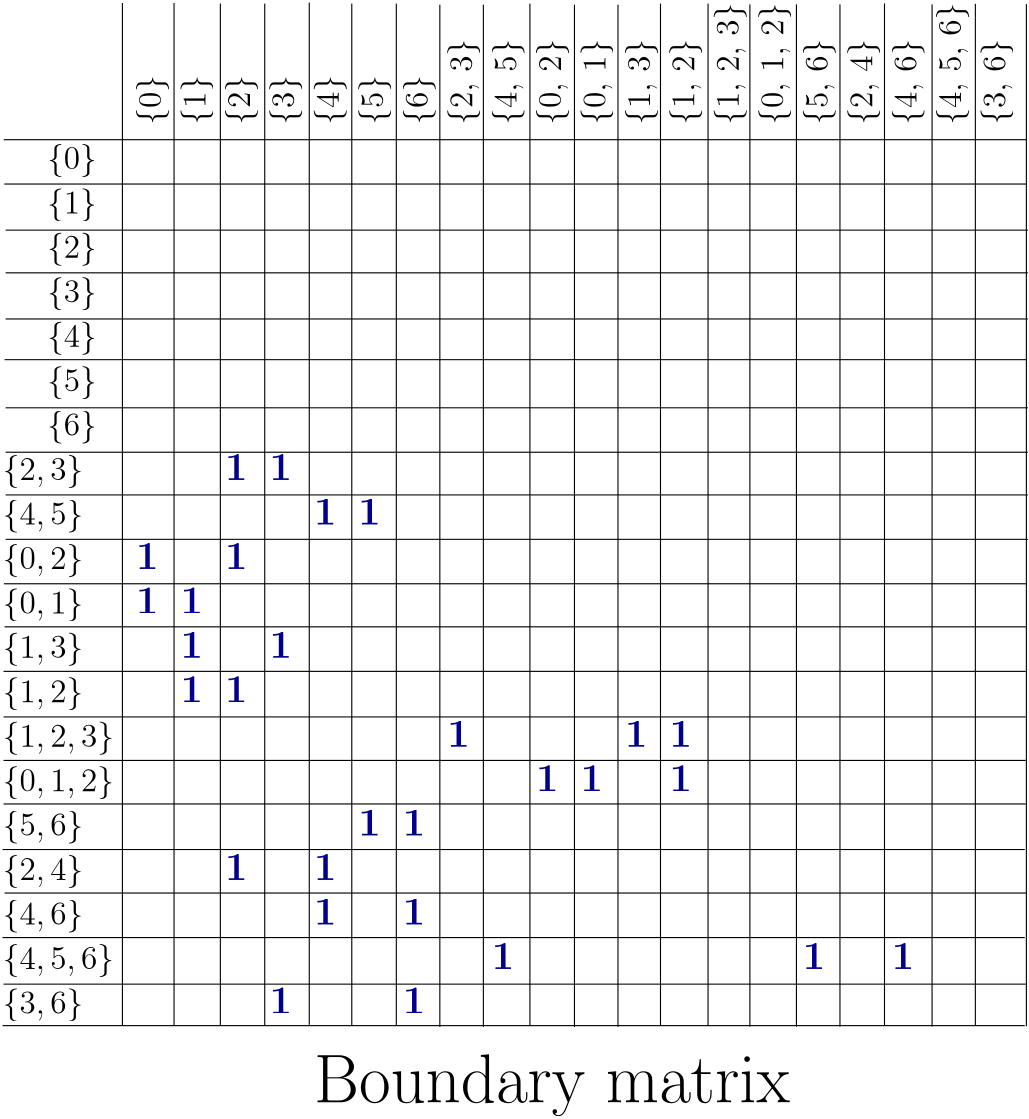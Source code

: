 <?xml version="1.0"?>
<!DOCTYPE ipe SYSTEM "ipe.dtd">
<ipe version="70218" creator="Ipe 7.2.24">
<info created="D:20240620151813" modified="D:20240620155314"/>
<preamble>\usepackage{graphicx}</preamble>
<ipestyle name="basic">
<symbol name="arrow/arc(spx)">
<path stroke="sym-stroke" fill="sym-stroke" pen="sym-pen">
0 0 m
-1 0.333 l
-1 -0.333 l
h
</path>
</symbol>
<symbol name="arrow/farc(spx)">
<path stroke="sym-stroke" fill="white" pen="sym-pen">
0 0 m
-1 0.333 l
-1 -0.333 l
h
</path>
</symbol>
<symbol name="arrow/ptarc(spx)">
<path stroke="sym-stroke" fill="sym-stroke" pen="sym-pen">
0 0 m
-1 0.333 l
-0.8 0 l
-1 -0.333 l
h
</path>
</symbol>
<symbol name="arrow/fptarc(spx)">
<path stroke="sym-stroke" fill="white" pen="sym-pen">
0 0 m
-1 0.333 l
-0.8 0 l
-1 -0.333 l
h
</path>
</symbol>
<symbol name="mark/circle(sx)" transformations="translations">
<path fill="sym-stroke">
0.6 0 0 0.6 0 0 e
0.4 0 0 0.4 0 0 e
</path>
</symbol>
<symbol name="mark/disk(sx)" transformations="translations">
<path fill="sym-stroke">
0.6 0 0 0.6 0 0 e
</path>
</symbol>
<symbol name="mark/fdisk(sfx)" transformations="translations">
<group>
<path fill="sym-fill">
0.5 0 0 0.5 0 0 e
</path>
<path fill="sym-stroke" fillrule="eofill">
0.6 0 0 0.6 0 0 e
0.4 0 0 0.4 0 0 e
</path>
</group>
</symbol>
<symbol name="mark/box(sx)" transformations="translations">
<path fill="sym-stroke" fillrule="eofill">
-0.6 -0.6 m
0.6 -0.6 l
0.6 0.6 l
-0.6 0.6 l
h
-0.4 -0.4 m
0.4 -0.4 l
0.4 0.4 l
-0.4 0.4 l
h
</path>
</symbol>
<symbol name="mark/square(sx)" transformations="translations">
<path fill="sym-stroke">
-0.6 -0.6 m
0.6 -0.6 l
0.6 0.6 l
-0.6 0.6 l
h
</path>
</symbol>
<symbol name="mark/fsquare(sfx)" transformations="translations">
<group>
<path fill="sym-fill">
-0.5 -0.5 m
0.5 -0.5 l
0.5 0.5 l
-0.5 0.5 l
h
</path>
<path fill="sym-stroke" fillrule="eofill">
-0.6 -0.6 m
0.6 -0.6 l
0.6 0.6 l
-0.6 0.6 l
h
-0.4 -0.4 m
0.4 -0.4 l
0.4 0.4 l
-0.4 0.4 l
h
</path>
</group>
</symbol>
<symbol name="mark/cross(sx)" transformations="translations">
<group>
<path fill="sym-stroke">
-0.43 -0.57 m
0.57 0.43 l
0.43 0.57 l
-0.57 -0.43 l
h
</path>
<path fill="sym-stroke">
-0.43 0.57 m
0.57 -0.43 l
0.43 -0.57 l
-0.57 0.43 l
h
</path>
</group>
</symbol>
<symbol name="arrow/fnormal(spx)">
<path stroke="sym-stroke" fill="white" pen="sym-pen">
0 0 m
-1 0.333 l
-1 -0.333 l
h
</path>
</symbol>
<symbol name="arrow/pointed(spx)">
<path stroke="sym-stroke" fill="sym-stroke" pen="sym-pen">
0 0 m
-1 0.333 l
-0.8 0 l
-1 -0.333 l
h
</path>
</symbol>
<symbol name="arrow/fpointed(spx)">
<path stroke="sym-stroke" fill="white" pen="sym-pen">
0 0 m
-1 0.333 l
-0.8 0 l
-1 -0.333 l
h
</path>
</symbol>
<symbol name="arrow/linear(spx)">
<path stroke="sym-stroke" pen="sym-pen">
-1 0.333 m
0 0 l
-1 -0.333 l
</path>
</symbol>
<symbol name="arrow/fdouble(spx)">
<path stroke="sym-stroke" fill="white" pen="sym-pen">
0 0 m
-1 0.333 l
-1 -0.333 l
h
-1 0 m
-2 0.333 l
-2 -0.333 l
h
</path>
</symbol>
<symbol name="arrow/double(spx)">
<path stroke="sym-stroke" fill="sym-stroke" pen="sym-pen">
0 0 m
-1 0.333 l
-1 -0.333 l
h
-1 0 m
-2 0.333 l
-2 -0.333 l
h
</path>
</symbol>
<symbol name="arrow/mid-normal(spx)">
<path stroke="sym-stroke" fill="sym-stroke" pen="sym-pen">
0.5 0 m
-0.5 0.333 l
-0.5 -0.333 l
h
</path>
</symbol>
<symbol name="arrow/mid-fnormal(spx)">
<path stroke="sym-stroke" fill="white" pen="sym-pen">
0.5 0 m
-0.5 0.333 l
-0.5 -0.333 l
h
</path>
</symbol>
<symbol name="arrow/mid-pointed(spx)">
<path stroke="sym-stroke" fill="sym-stroke" pen="sym-pen">
0.5 0 m
-0.5 0.333 l
-0.3 0 l
-0.5 -0.333 l
h
</path>
</symbol>
<symbol name="arrow/mid-fpointed(spx)">
<path stroke="sym-stroke" fill="white" pen="sym-pen">
0.5 0 m
-0.5 0.333 l
-0.3 0 l
-0.5 -0.333 l
h
</path>
</symbol>
<symbol name="arrow/mid-double(spx)">
<path stroke="sym-stroke" fill="sym-stroke" pen="sym-pen">
1 0 m
0 0.333 l
0 -0.333 l
h
0 0 m
-1 0.333 l
-1 -0.333 l
h
</path>
</symbol>
<symbol name="arrow/mid-fdouble(spx)">
<path stroke="sym-stroke" fill="white" pen="sym-pen">
1 0 m
0 0.333 l
0 -0.333 l
h
0 0 m
-1 0.333 l
-1 -0.333 l
h
</path>
</symbol>
<anglesize name="22.5 deg" value="22.5"/>
<anglesize name="30 deg" value="30"/>
<anglesize name="45 deg" value="45"/>
<anglesize name="60 deg" value="60"/>
<anglesize name="90 deg" value="90"/>
<arrowsize name="large" value="10"/>
<arrowsize name="small" value="5"/>
<arrowsize name="tiny" value="3"/>
<color name="blue" value="0 0 1"/>
<color name="brown" value="0.647 0.165 0.165"/>
<color name="darkblue" value="0 0 0.545"/>
<color name="darkcyan" value="0 0.545 0.545"/>
<color name="darkgray" value="0.663"/>
<color name="darkgreen" value="0 0.392 0"/>
<color name="darkmagenta" value="0.545 0 0.545"/>
<color name="darkorange" value="1 0.549 0"/>
<color name="darkred" value="0.545 0 0"/>
<color name="gold" value="1 0.843 0"/>
<color name="gray" value="0.745"/>
<color name="green" value="0 1 0"/>
<color name="lightblue" value="0.678 0.847 0.902"/>
<color name="lightcyan" value="0.878 1 1"/>
<color name="lightgray" value="0.827"/>
<color name="lightgreen" value="0.565 0.933 0.565"/>
<color name="lightyellow" value="1 1 0.878"/>
<color name="navy" value="0 0 0.502"/>
<color name="orange" value="1 0.647 0"/>
<color name="pink" value="1 0.753 0.796"/>
<color name="purple" value="0.627 0.125 0.941"/>
<color name="red" value="1 0 0"/>
<color name="seagreen" value="0.18 0.545 0.341"/>
<color name="turquoise" value="0.251 0.878 0.816"/>
<color name="violet" value="0.933 0.51 0.933"/>
<color name="yellow" value="1 1 0"/>
<dashstyle name="dash dot dotted" value="[4 2 1 2 1 2] 0"/>
<dashstyle name="dash dotted" value="[4 2 1 2] 0"/>
<dashstyle name="dashed" value="[4] 0"/>
<dashstyle name="dotted" value="[1 3] 0"/>
<gridsize name="10 pts (~3.5 mm)" value="10"/>
<gridsize name="14 pts (~5 mm)" value="14"/>
<gridsize name="16 pts (~6 mm)" value="16"/>
<gridsize name="20 pts (~7 mm)" value="20"/>
<gridsize name="28 pts (~10 mm)" value="28"/>
<gridsize name="32 pts (~12 mm)" value="32"/>
<gridsize name="4 pts" value="4"/>
<gridsize name="56 pts (~20 mm)" value="56"/>
<gridsize name="8 pts (~3 mm)" value="8"/>
<opacity name="10%" value="0.1"/>
<opacity name="30%" value="0.3"/>
<opacity name="50%" value="0.5"/>
<opacity name="75%" value="0.75"/>
<pen name="fat" value="1.2"/>
<pen name="heavier" value="0.8"/>
<pen name="ultrafat" value="2"/>
<symbolsize name="large" value="5"/>
<symbolsize name="small" value="2"/>
<symbolsize name="tiny" value="1.1"/>
<textsize name="Huge" value="\Huge"/>
<textsize name="LARGE" value="\LARGE"/>
<textsize name="Large" value="\Large"/>
<textsize name="footnote" value="\footnotesize"/>
<textsize name="huge" value="\huge"/>
<textsize name="large" value="\large"/>
<textsize name="small" value="\small"/>
<textsize name="tiny" value="\tiny"/>
<textstyle name="center" begin="\begin{center}" end="\end{center}"/>
<textstyle name="item" begin="\begin{itemize}\item{}" end="\end{itemize}"/>
<textstyle name="itemize" begin="\begin{itemize}" end="\end{itemize}"/>
<tiling name="falling" angle="-60" step="4" width="1"/>
<tiling name="rising" angle="30" step="4" width="1"/>
</ipestyle>
<page>
<layer name="alpha"/>
<view layers="alpha" active="alpha"/>
<text layer="alpha" transformations="translations" pos="80 688" stroke="black" type="label" width="17.808" height="8.965" depth="2.99" valign="baseline" size="large" style="math">\{0\}</text>
<text matrix="1 0 0 1 32 16" transformations="translations" pos="80 688" stroke="black" type="label" width="11.955" height="17.808" depth="0" valign="baseline" size="large" style="math">\rotatebox{90}{\{0\}}</text>
<text matrix="1 0 0 1 0 -16" transformations="translations" pos="80 688" stroke="black" type="label" width="17.808" height="8.965" depth="2.99" valign="baseline" size="large" style="math">\{1\}</text>
<text matrix="1 0 0 1 48 16" transformations="translations" pos="80 688" stroke="black" type="label" width="11.955" height="17.808" depth="0" valign="baseline" size="large" style="math">\rotatebox{90}{\{1\}}</text>
<text matrix="1 0 0 1 0 -32" transformations="translations" pos="80 688" stroke="black" type="label" width="17.808" height="8.965" depth="2.99" valign="baseline" size="large" style="math">\{2\}</text>
<text matrix="1 0 0 1 0 -48" transformations="translations" pos="80 688" stroke="black" type="label" width="17.808" height="8.965" depth="2.99" valign="baseline" size="large" style="math">\{3\}</text>
<text matrix="1 0 0 1 64 16" transformations="translations" pos="80 688" stroke="black" type="label" width="11.955" height="17.808" depth="0" valign="baseline" size="large" style="math">\rotatebox{90}{\{2\}}</text>
<text matrix="1 0 0 1 80 16" transformations="translations" pos="80 688" stroke="black" type="label" width="11.955" height="17.808" depth="0" valign="baseline" size="large" style="math">\rotatebox{90}{\{3\}}</text>
<text matrix="1 0 0 1 0 -64" transformations="translations" pos="80 688" stroke="black" type="label" width="17.808" height="8.965" depth="2.99" valign="baseline" size="large" style="math">\{4\}</text>
<text matrix="1 0 0 1 0 -80" transformations="translations" pos="80 688" stroke="black" type="label" width="17.808" height="8.965" depth="2.99" valign="baseline" size="large" style="math">\{5\}</text>
<text matrix="1 0 0 1 0 -96" transformations="translations" pos="80 688" stroke="black" type="label" width="17.808" height="8.965" depth="2.99" valign="baseline" size="large" style="math">\{6\}</text>
<text matrix="1 0 0 1 -16 -112" transformations="translations" pos="80 688" stroke="black" type="label" width="28.905" height="8.965" depth="2.99" valign="baseline" size="large" style="math">\{2, 3\}</text>
<text matrix="1 0 0 1 -16 -128" transformations="translations" pos="80 688" stroke="black" type="label" width="28.905" height="8.965" depth="2.99" valign="baseline" size="large" style="math">\{4, 5\}</text>
<text matrix="1 0 0 1 -16 -144" transformations="translations" pos="80 688" stroke="black" type="label" width="28.905" height="8.965" depth="2.99" valign="baseline" size="large" style="math">\{0, 2\}</text>
<text matrix="1 0 0 1 -16 -160" transformations="translations" pos="80 688" stroke="black" type="label" width="28.905" height="8.965" depth="2.99" valign="baseline" size="large" style="math">\{0, 1\}</text>
<text matrix="1 0 0 1 -16 -176" transformations="translations" pos="80 688" stroke="black" type="label" width="28.905" height="8.965" depth="2.99" valign="baseline" size="large" style="math">\{1, 3\}</text>
<text matrix="1 0 0 1 -16 -192" transformations="translations" pos="80 688" stroke="black" type="label" width="28.905" height="8.965" depth="2.99" valign="baseline" size="large" style="math">\{1, 2\}</text>
<text matrix="1 0 0 1 -16 -208" transformations="translations" pos="80 688" stroke="black" type="label" width="40.002" height="8.965" depth="2.99" valign="baseline" size="large" style="math">\{1, 2, 3\}</text>
<text matrix="1 0 0 1 -16 -224" transformations="translations" pos="80 688" stroke="black" type="label" width="40.002" height="8.965" depth="2.99" valign="baseline" size="large" style="math">\{0, 1, 2\}</text>
<text matrix="1 0 0 1 -16 -240" transformations="translations" pos="80 688" stroke="black" type="label" width="28.905" height="8.965" depth="2.99" valign="baseline" size="large" style="math">\{5, 6\}</text>
<text matrix="1 0 0 1 -16 -256" transformations="translations" pos="80 688" stroke="black" type="label" width="28.905" height="8.965" depth="2.99" valign="baseline" size="large" style="math">\{2, 4\}</text>
<text matrix="1 0 0 1 -16 -272" transformations="translations" pos="80 688" stroke="black" type="label" width="28.905" height="8.965" depth="2.99" valign="baseline" size="large" style="math">\{4, 6\}</text>
<text matrix="1 0 0 1 -16 -288" transformations="translations" pos="80 688" stroke="black" type="label" width="40.002" height="8.965" depth="2.99" valign="baseline" size="large" style="math">\{4, 5, 6\}</text>
<text matrix="1 0 0 1 -16 -304" transformations="translations" pos="80 688" stroke="black" type="label" width="28.905" height="8.965" depth="2.99" valign="baseline" size="large" style="math">\{3, 6\}</text>
<text matrix="1 0 0 1 96 16" transformations="translations" pos="80 688" stroke="black" type="label" width="11.955" height="17.808" depth="0" valign="baseline" size="large" style="math">\rotatebox{90}{\{4\}}</text>
<text matrix="1 0 0 1 112 16" transformations="translations" pos="80 688" stroke="black" type="label" width="11.955" height="17.808" depth="0" valign="baseline" size="large" style="math">\rotatebox{90}{\{5\}}</text>
<text matrix="1 0 0 1 128 16" transformations="translations" pos="80 688" stroke="black" type="label" width="11.955" height="17.808" depth="0" valign="baseline" size="large" style="math">\rotatebox{90}{\{6\}}</text>
<text matrix="1 0 0 1 144 16" transformations="translations" pos="80 688" stroke="black" type="label" width="11.955" height="30.815" depth="0" valign="baseline" size="large" style="math">\rotatebox{90}{\{2, 3\}}</text>
<text transformations="translations" pos="144 576" stroke="darkblue" type="label" width="8.07" height="9.245" depth="0" valign="baseline" size="Large" style="math">\textbf{1}</text>
<text transformations="translations" pos="160 576" stroke="darkblue" type="label" width="8.07" height="9.245" depth="0" valign="baseline" size="Large" style="math">\textbf{1}</text>
<text matrix="1 0 0 1 160 16" transformations="translations" pos="80 688" stroke="black" type="label" width="11.955" height="30.815" depth="0" valign="baseline" size="large" style="math">\rotatebox{90}{\{4, 5\}}</text>
<text matrix="1 0 0 1 176 16" transformations="translations" pos="80 688" stroke="black" type="label" width="11.955" height="30.815" depth="0" valign="baseline" size="large" style="math">\rotatebox{90}{\{0, 2\}}</text>
<text matrix="1 0 0 1 192 16" transformations="translations" pos="80 688" stroke="black" type="label" width="11.955" height="30.815" depth="0" valign="baseline" size="large" style="math">\rotatebox{90}{\{0, 1\}}</text>
<text matrix="1 0 0 1 208 16" transformations="translations" pos="80 688" stroke="black" type="label" width="11.955" height="30.815" depth="0" valign="baseline" size="large" style="math">\rotatebox{90}{\{1, 3\}}</text>
<text matrix="1 0 0 1 224 16" transformations="translations" pos="80 688" stroke="black" type="label" width="11.955" height="30.815" depth="0" valign="baseline" size="large" style="math">\rotatebox{90}{\{1, 2\}}</text>
<text matrix="1 0 0 1 240 16" transformations="translations" pos="80 688" stroke="black" type="label" width="11.955" height="43.821" depth="0" valign="baseline" size="large" style="math">\rotatebox{90}{\{1, 2, 3\}}</text>
<text matrix="1 0 0 1 256 16" transformations="translations" pos="80 688" stroke="black" type="label" width="11.955" height="43.821" depth="0" valign="baseline" size="large" style="math">\rotatebox{90}{\{0, 1, 2\}}</text>
<text matrix="1 0 0 1 272 16" transformations="translations" pos="80 688" stroke="black" type="label" width="11.955" height="30.815" depth="0" valign="baseline" size="large" style="math">\rotatebox{90}{\{5, 6\}}</text>
<text matrix="1 0 0 1 288 16" transformations="translations" pos="80 688" stroke="black" type="label" width="11.955" height="30.815" depth="0" valign="baseline" size="large" style="math">\rotatebox{90}{\{2, 4\}}</text>
<text matrix="1 0 0 1 304 16" transformations="translations" pos="80 688" stroke="black" type="label" width="11.955" height="30.815" depth="0" valign="baseline" size="large" style="math">\rotatebox{90}{\{4, 6\}}</text>
<text matrix="1 0 0 1 320 16" transformations="translations" pos="80 688" stroke="black" type="label" width="11.955" height="43.821" depth="0" valign="baseline" size="large" style="math">\rotatebox{90}{\{4, 5, 6\}}</text>
<text matrix="1 0 0 1 336 16" transformations="translations" pos="80 688" stroke="black" type="label" width="11.955" height="30.815" depth="0" valign="baseline" size="large" style="math">\rotatebox{90}{\{3, 6\}}</text>
<text transformations="translations" pos="176 560" stroke="darkblue" type="label" width="8.07" height="9.245" depth="0" valign="baseline" size="Large" style="math">\textbf{1}</text>
<text transformations="translations" pos="192 560" stroke="darkblue" type="label" width="8.07" height="9.245" depth="0" valign="baseline" size="Large" style="math">\textbf{1}</text>
<text transformations="translations" pos="112 544" stroke="darkblue" type="label" width="8.07" height="9.245" depth="0" valign="baseline" size="Large" style="math">\textbf{1}</text>
<text transformations="translations" pos="144 544" stroke="darkblue" type="label" width="8.07" height="9.245" depth="0" valign="baseline" size="Large" style="math">\textbf{1}</text>
<text transformations="translations" pos="112 528" stroke="darkblue" type="label" width="8.07" height="9.245" depth="0" valign="baseline" size="Large" style="math">\textbf{1}</text>
<text transformations="translations" pos="128 528" stroke="darkblue" type="label" width="8.07" height="9.245" depth="0" valign="baseline" size="Large" style="math">\textbf{1}</text>
<text transformations="translations" pos="128 512" stroke="darkblue" type="label" width="8.07" height="9.245" depth="0" valign="baseline" size="Large" style="math">\textbf{1}</text>
<text transformations="translations" pos="160 512" stroke="darkblue" type="label" width="8.07" height="9.245" depth="0" valign="baseline" size="Large" style="math">\textbf{1}</text>
<text transformations="translations" pos="128 496" stroke="darkblue" type="label" width="8.07" height="9.245" depth="0" valign="baseline" size="Large" style="math">\textbf{1}</text>
<text transformations="translations" pos="144 496" stroke="darkblue" type="label" width="8.07" height="9.245" depth="0" valign="baseline" size="Large" style="math">\textbf{1}</text>
<text transformations="translations" pos="224 480" stroke="darkblue" type="label" width="8.07" height="9.245" depth="0" valign="baseline" size="Large" style="math">\textbf{1}</text>
<text transformations="translations" pos="288 480" stroke="darkblue" type="label" width="8.07" height="9.245" depth="0" valign="baseline" size="Large" style="math">\textbf{1}</text>
<text transformations="translations" pos="304 480" stroke="darkblue" type="label" width="8.07" height="9.245" depth="0" valign="baseline" size="Large" style="math">\textbf{1}</text>
<text transformations="translations" pos="304 464" stroke="darkblue" type="label" width="8.07" height="9.245" depth="0" valign="baseline" size="Large" style="math">\textbf{1}</text>
<text transformations="translations" pos="272 464" stroke="darkblue" type="label" width="8.07" height="9.245" depth="0" valign="baseline" size="Large" style="math">\textbf{1}</text>
<text transformations="translations" pos="256 464" stroke="darkblue" type="label" width="8.07" height="9.245" depth="0" valign="baseline" size="Large" style="math">\textbf{1}</text>
<text transformations="translations" pos="208 448" stroke="darkblue" type="label" width="8.07" height="9.245" depth="0" valign="baseline" size="Large" style="math">\textbf{1}</text>
<text transformations="translations" pos="192 448" stroke="darkblue" type="label" width="8.07" height="9.245" depth="0" valign="baseline" size="Large" style="math">\textbf{1}</text>
<text transformations="translations" pos="176 432" stroke="darkblue" type="label" width="8.07" height="9.245" depth="0" valign="baseline" size="Large" style="math">\textbf{1}</text>
<text transformations="translations" pos="144 432" stroke="darkblue" type="label" width="8.07" height="9.245" depth="0" valign="baseline" size="Large" style="math">\textbf{1}</text>
<text transformations="translations" pos="176 416" stroke="darkblue" type="label" width="8.07" height="9.245" depth="0" valign="baseline" size="Large" style="math">\textbf{1}</text>
<text transformations="translations" pos="208 416" stroke="darkblue" type="label" width="8.07" height="9.245" depth="0" valign="baseline" size="Large" style="math">\textbf{1}</text>
<text transformations="translations" pos="384 400" stroke="darkblue" type="label" width="8.07" height="9.245" depth="0" valign="baseline" size="Large" style="math">\textbf{1}</text>
<text transformations="translations" pos="352 400" stroke="darkblue" type="label" width="8.07" height="9.245" depth="0" valign="baseline" size="Large" style="math">\textbf{1}</text>
<text transformations="translations" pos="240 400" stroke="darkblue" type="label" width="8.07" height="9.245" depth="0" valign="baseline" size="Large" style="math">\textbf{1}</text>
<text transformations="translations" pos="208 384" stroke="darkblue" type="label" width="8.07" height="9.245" depth="0" valign="baseline" size="Large" style="math">\textbf{1}</text>
<text transformations="translations" pos="160 384" stroke="darkblue" type="label" width="8.07" height="9.245" depth="0" valign="baseline" size="Large" style="math">\textbf{1}</text>
<path matrix="1 0 0 1 11.0698 -4.25879" stroke="black">
96 752 m
96 384 l
</path>
<path matrix="1 0 0 1 0.36438 -5.4657" stroke="black">
64 704 m
432 704 l
</path>
<path matrix="1 0 0 1 0.545463 -21.4245" stroke="black">
64 704 m
432 704 l
</path>
<path matrix="1 0 0 1 1.02361 -38.0293" stroke="black">
64 704 m
432 704 l
</path>
<path matrix="1 0 0 1 1.02361 -53.404" stroke="black">
64 704 m
432 704 l
</path>
<path matrix="1 0 0 1 1.02361 -70.0087" stroke="black">
64 704 m
432 704 l
</path>
<path matrix="1 0 0 1 0.659234 -84.6547" stroke="black">
64 704 m
432 704 l
</path>
<path matrix="1 0 0 1 1.02361 -101.988" stroke="black">
64 704 m
432 704 l
</path>
<path matrix="1 0 0 1 1.02361 -117.978" stroke="black">
64 704 m
432 704 l
</path>
<path matrix="1 0 0 1 1.02361 -133.353" stroke="black">
64 704 m
432 704 l
</path>
<path matrix="1 0 0 1 1.02361 -149.342" stroke="black">
64 704 m
432 704 l
</path>
<path matrix="1 0 0 1 0.408624 -165.332" stroke="black">
64 704 m
432 704 l
</path>
<path matrix="1 0 0 1 0.639738 -180.844" stroke="black">
64 704 m
432 704 l
</path>
<path matrix="1 0 0 1 0.275357 -196.877" stroke="black">
64 704 m
432 704 l
</path>
<path matrix="1 0 0 1 0.275357 -213.274" stroke="black">
64 704 m
432 704 l
</path>
<path matrix="1 0 0 1 0.275357 -228.942" stroke="black">
64 704 m
432 704 l
</path>
<path matrix="1 0 0 1 0.275357 -244.611" stroke="black">
64 704 m
432 704 l
</path>
<path matrix="1 0 0 1 -0.089023 -261.008" stroke="black">
64 704 m
432 704 l
</path>
<path matrix="1 0 0 1 0.639738 -276.676" stroke="black">
64 704 m
432 704 l
</path>
<path matrix="1 0 0 1 -0.089023 -292.709" stroke="black">
64 704 m
432 704 l
</path>
<path matrix="1 0 0 1 0.275357 -309.47" stroke="black">
64 704 m
432 704 l
</path>
<path matrix="1 0 0 1 -0.089484 -324.409" stroke="black">
64 704 m
432 704 l
</path>
<path matrix="1 0 0 1 29.6537 -4.25893" stroke="black">
96 752 m
96 384 l
</path>
<path matrix="1 0 0 1 46.326 -4.41752" stroke="black">
96 752 m
96 384 l
</path>
<path matrix="1 0 0 1 62.3042 -4.48319" stroke="black">
96 752 m
96 384 l
</path>
<path matrix="1 0 0 1 78.3369 -4.11881" stroke="black">
96 752 m
96 384 l
</path>
<path matrix="1 0 0 1 93.6409 -4.48319" stroke="black">
96 752 m
96 384 l
</path>
<path matrix="1 0 0 1 109.674 -4.48319" stroke="black">
96 752 m
96 384 l
</path>
<path matrix="1 0 0 1 125.342 -4.84757" stroke="black">
96 752 m
96 384 l
</path>
<path matrix="1 0 0 1 141.01 -4.84757" stroke="black">
96 752 m
96 384 l
</path>
<path matrix="1 0 0 1 157.772 -4.48319" stroke="black">
96 752 m
96 384 l
</path>
<path matrix="1 0 0 1 173.805 -4.84757" stroke="black">
96 752 m
96 384 l
</path>
<path matrix="1 0 0 1 189.473 -4.84757" stroke="black">
96 752 m
96 384 l
</path>
<path matrix="1 0 0 1 204.777 -4.48319" stroke="black">
96 752 m
96 384 l
</path>
<path matrix="1 0 0 1 221.903 -4.48319" stroke="black">
96 752 m
96 384 l
</path>
<path matrix="1 0 0 1 236.957 -4.76085" stroke="black">
96 752 m
96 384 l
</path>
<path matrix="1 0 0 1 253.718 -4.76085" stroke="black">
96 752 m
96 384 l
</path>
<path matrix="1 0 0 1 269.386 -4.76085" stroke="black">
96 752 m
96 384 l
</path>
<path matrix="1 0 0 1 285.419 -4.39647" stroke="black">
96 752 m
96 384 l
</path>
<path matrix="1 0 0 1 302.545 -4.76085" stroke="black">
96 752 m
96 384 l
</path>
<path matrix="1 0 0 1 318.129 -4.53551" stroke="black">
96 752 m
96 384 l
</path>
<path matrix="1 0 0 1 336.494 -4.65871" stroke="black">
96 752 m
96 384 l
</path>
<text matrix="1 0 0 1 80 -416" transformations="translations" pos="96 768" stroke="black" type="label" width="171.483" height="17.215" depth="4.82" valign="baseline" size="Huge">Boundary matrix</text>
</page>
</ipe>
